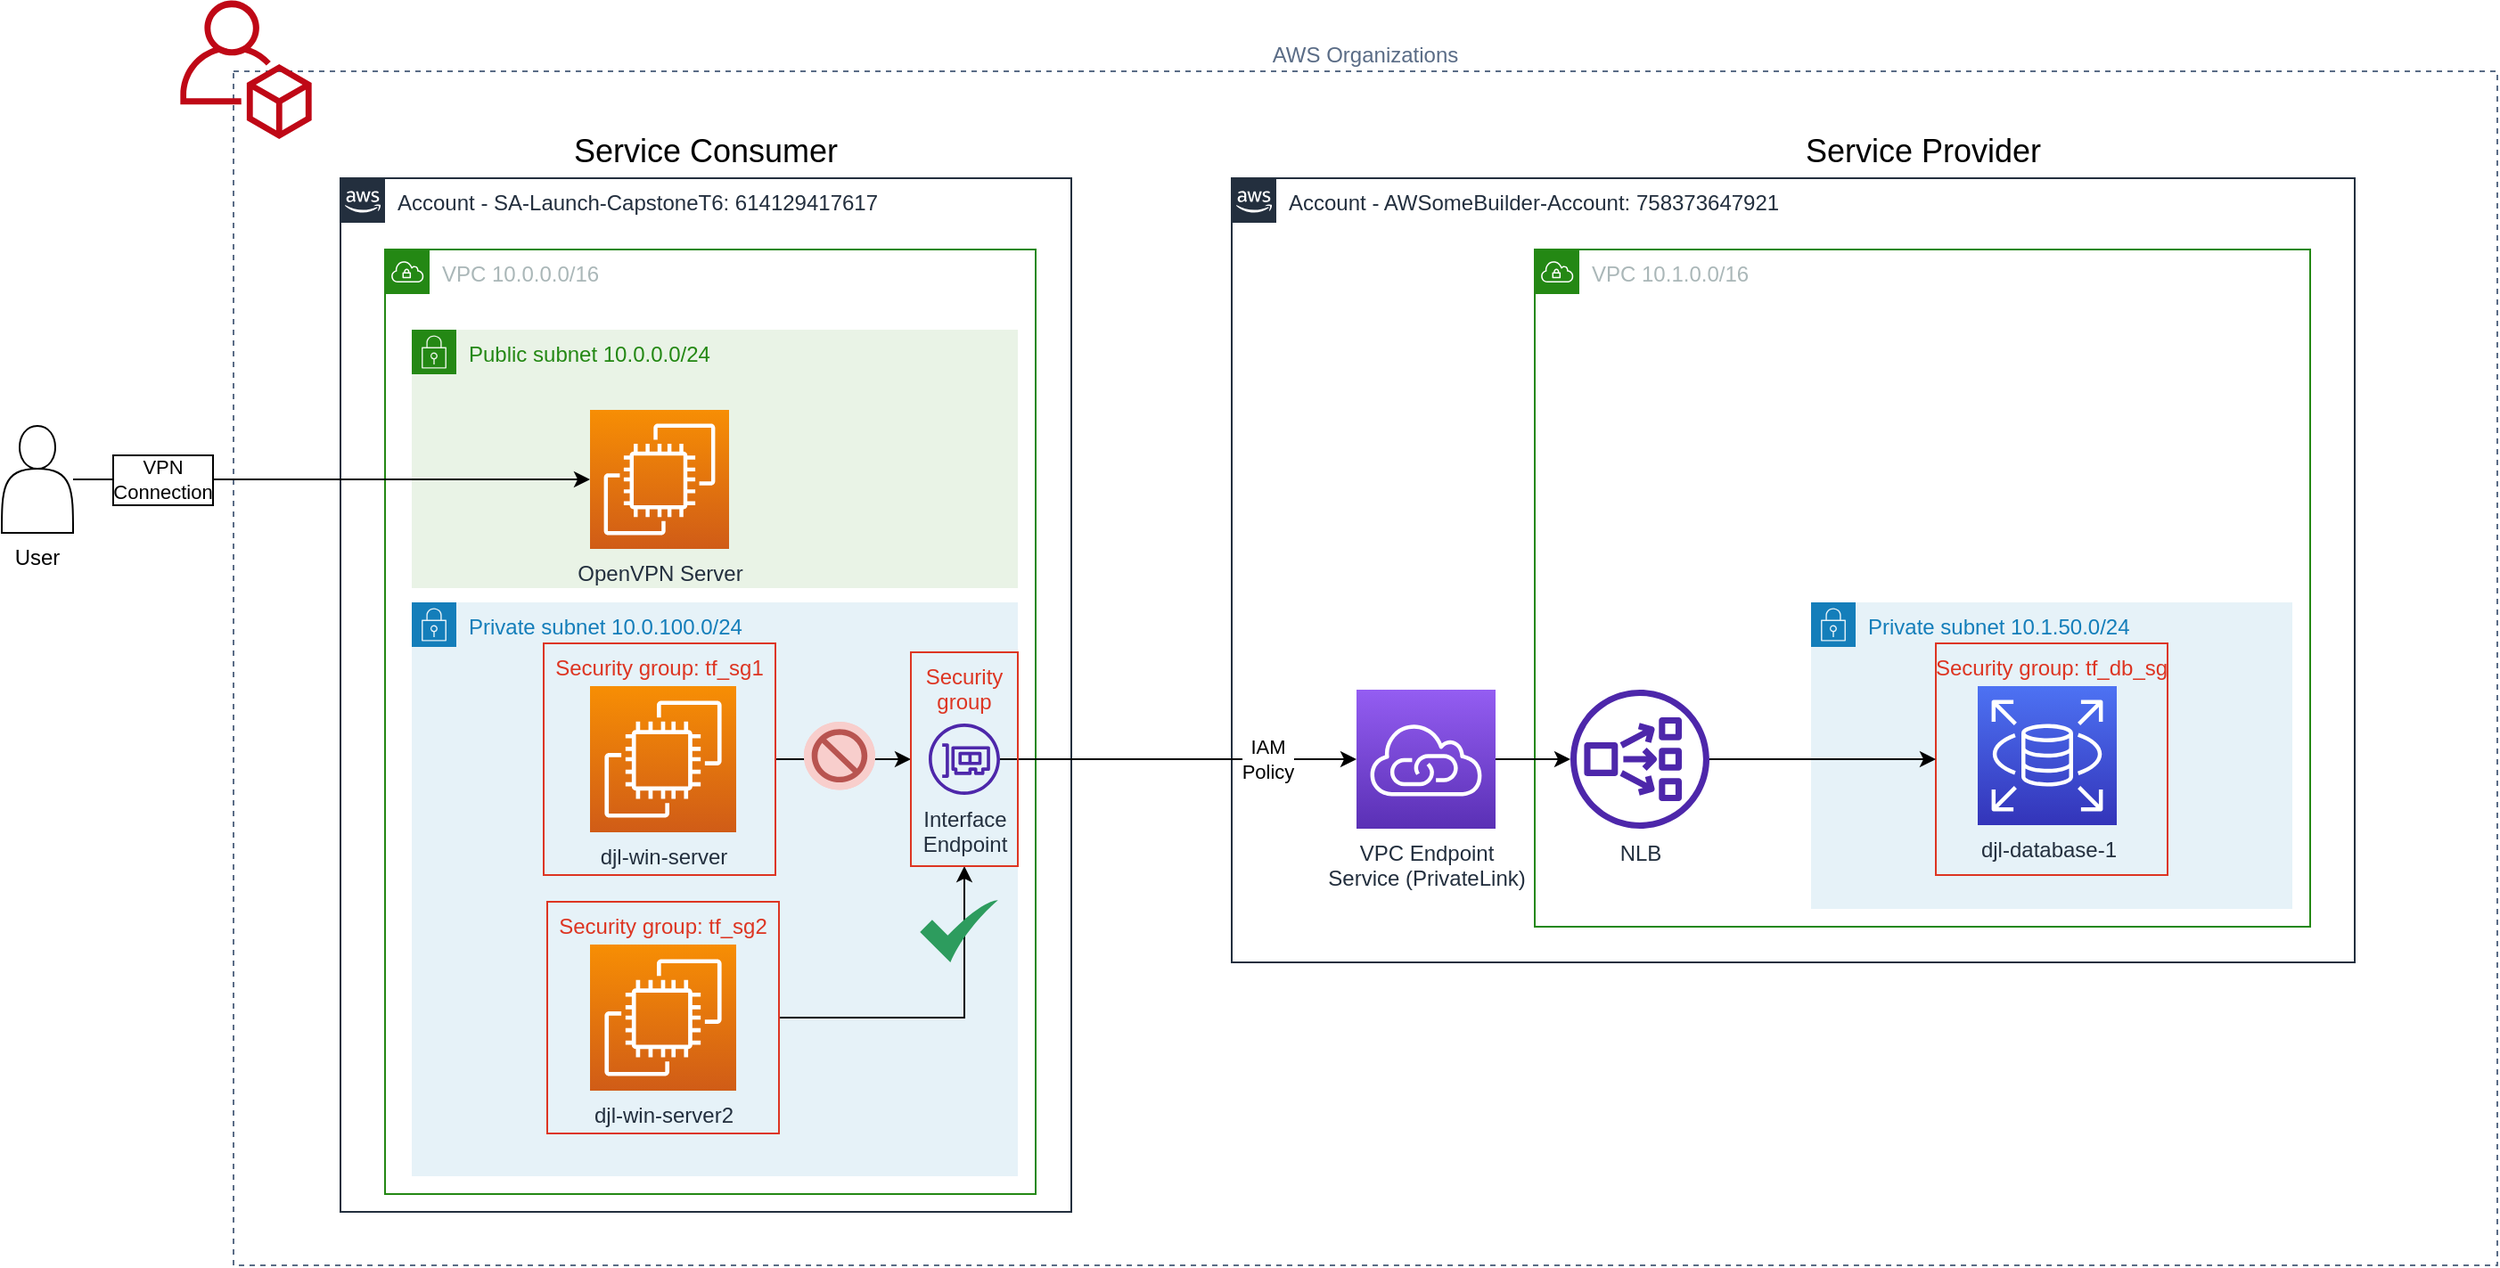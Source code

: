 <mxfile version="15.8.4" type="device" pages="2"><diagram id="eOrMRbGlAo9C-IYEixRQ" name="POC"><mxGraphModel dx="1590" dy="836" grid="1" gridSize="10" guides="1" tooltips="1" connect="1" arrows="1" fold="1" page="1" pageScale="1" pageWidth="1100" pageHeight="850" math="0" shadow="0"><root><mxCell id="0"/><mxCell id="1" parent="0"/><mxCell id="MeMI9YLeGXqRAoGyVgpi-1" value="AWS Organizations" style="fillColor=none;strokeColor=#5A6C86;dashed=1;verticalAlign=bottom;fontStyle=0;fontColor=#5A6C86;labelPosition=center;verticalLabelPosition=top;align=center;" vertex="1" parent="1"><mxGeometry x="220" y="90" width="1270" height="670" as="geometry"/></mxCell><mxCell id="MeMI9YLeGXqRAoGyVgpi-2" value="Account - AWSomeBuilder-Account: 758373647921" style="points=[[0,0],[0.25,0],[0.5,0],[0.75,0],[1,0],[1,0.25],[1,0.5],[1,0.75],[1,1],[0.75,1],[0.5,1],[0.25,1],[0,1],[0,0.75],[0,0.5],[0,0.25]];outlineConnect=0;gradientColor=none;html=1;whiteSpace=wrap;fontSize=12;fontStyle=0;shape=mxgraph.aws4.group;grIcon=mxgraph.aws4.group_aws_cloud_alt;strokeColor=#232F3E;fillColor=none;verticalAlign=top;align=left;spacingLeft=30;fontColor=#232F3E;dashed=0;" vertex="1" parent="1"><mxGeometry x="780" y="150" width="630" height="440" as="geometry"/></mxCell><mxCell id="MeMI9YLeGXqRAoGyVgpi-3" value="VPC 10.1.0.0/16" style="points=[[0,0],[0.25,0],[0.5,0],[0.75,0],[1,0],[1,0.25],[1,0.5],[1,0.75],[1,1],[0.75,1],[0.5,1],[0.25,1],[0,1],[0,0.75],[0,0.5],[0,0.25]];outlineConnect=0;gradientColor=none;html=1;whiteSpace=wrap;fontSize=12;fontStyle=0;shape=mxgraph.aws4.group;grIcon=mxgraph.aws4.group_vpc;strokeColor=#248814;fillColor=none;verticalAlign=top;align=left;spacingLeft=30;fontColor=#AAB7B8;dashed=0;" vertex="1" parent="1"><mxGeometry x="950" y="190" width="435" height="380" as="geometry"/></mxCell><mxCell id="MeMI9YLeGXqRAoGyVgpi-4" value="Private subnet 10.1.50.0/24" style="points=[[0,0],[0.25,0],[0.5,0],[0.75,0],[1,0],[1,0.25],[1,0.5],[1,0.75],[1,1],[0.75,1],[0.5,1],[0.25,1],[0,1],[0,0.75],[0,0.5],[0,0.25]];outlineConnect=0;gradientColor=none;html=1;whiteSpace=wrap;fontSize=12;fontStyle=0;shape=mxgraph.aws4.group;grIcon=mxgraph.aws4.group_security_group;grStroke=0;strokeColor=#147EBA;fillColor=#E6F2F8;verticalAlign=top;align=left;spacingLeft=30;fontColor=#147EBA;dashed=0;" vertex="1" parent="1"><mxGeometry x="1105" y="388" width="270" height="172" as="geometry"/></mxCell><mxCell id="MeMI9YLeGXqRAoGyVgpi-5" value="Security group: tf_db_sg" style="fillColor=none;strokeColor=#DD3522;verticalAlign=top;fontStyle=0;fontColor=#DD3522;" vertex="1" parent="1"><mxGeometry x="1175" y="411" width="130" height="130" as="geometry"/></mxCell><mxCell id="MeMI9YLeGXqRAoGyVgpi-6" value="Account - SA-Launch-CapstoneT6: 614129417617" style="points=[[0,0],[0.25,0],[0.5,0],[0.75,0],[1,0],[1,0.25],[1,0.5],[1,0.75],[1,1],[0.75,1],[0.5,1],[0.25,1],[0,1],[0,0.75],[0,0.5],[0,0.25]];outlineConnect=0;gradientColor=none;html=1;whiteSpace=wrap;fontSize=12;fontStyle=0;shape=mxgraph.aws4.group;grIcon=mxgraph.aws4.group_aws_cloud_alt;strokeColor=#232F3E;fillColor=none;verticalAlign=top;align=left;spacingLeft=30;fontColor=#232F3E;dashed=0;" vertex="1" parent="1"><mxGeometry x="280" y="150" width="410" height="580" as="geometry"/></mxCell><mxCell id="MeMI9YLeGXqRAoGyVgpi-7" value="VPC 10.0.0.0/16" style="points=[[0,0],[0.25,0],[0.5,0],[0.75,0],[1,0],[1,0.25],[1,0.5],[1,0.75],[1,1],[0.75,1],[0.5,1],[0.25,1],[0,1],[0,0.75],[0,0.5],[0,0.25]];outlineConnect=0;gradientColor=none;html=1;whiteSpace=wrap;fontSize=12;fontStyle=0;shape=mxgraph.aws4.group;grIcon=mxgraph.aws4.group_vpc;strokeColor=#248814;fillColor=none;verticalAlign=top;align=left;spacingLeft=30;fontColor=#AAB7B8;dashed=0;" vertex="1" parent="1"><mxGeometry x="305" y="190" width="365" height="530" as="geometry"/></mxCell><mxCell id="MeMI9YLeGXqRAoGyVgpi-8" value="Private subnet 10.0.100.0/24" style="points=[[0,0],[0.25,0],[0.5,0],[0.75,0],[1,0],[1,0.25],[1,0.5],[1,0.75],[1,1],[0.75,1],[0.5,1],[0.25,1],[0,1],[0,0.75],[0,0.5],[0,0.25]];outlineConnect=0;gradientColor=none;html=1;whiteSpace=wrap;fontSize=12;fontStyle=0;shape=mxgraph.aws4.group;grIcon=mxgraph.aws4.group_security_group;grStroke=0;strokeColor=#147EBA;fillColor=#E6F2F8;verticalAlign=top;align=left;spacingLeft=30;fontColor=#147EBA;dashed=0;" vertex="1" parent="1"><mxGeometry x="320" y="388" width="340" height="322" as="geometry"/></mxCell><mxCell id="MeMI9YLeGXqRAoGyVgpi-9" value="Public subnet 10.0.0.0/24" style="points=[[0,0],[0.25,0],[0.5,0],[0.75,0],[1,0],[1,0.25],[1,0.5],[1,0.75],[1,1],[0.75,1],[0.5,1],[0.25,1],[0,1],[0,0.75],[0,0.5],[0,0.25]];outlineConnect=0;gradientColor=none;html=1;whiteSpace=wrap;fontSize=12;fontStyle=0;shape=mxgraph.aws4.group;grIcon=mxgraph.aws4.group_security_group;grStroke=0;strokeColor=#248814;fillColor=#E9F3E6;verticalAlign=top;align=left;spacingLeft=30;fontColor=#248814;dashed=0;" vertex="1" parent="1"><mxGeometry x="320" y="235" width="340" height="145" as="geometry"/></mxCell><mxCell id="MeMI9YLeGXqRAoGyVgpi-10" style="edgeStyle=orthogonalEdgeStyle;rounded=0;orthogonalLoop=1;jettySize=auto;html=1;entryX=0;entryY=0.5;entryDx=0;entryDy=0;entryPerimeter=0;labelBorderColor=#333333;" edge="1" parent="1" source="MeMI9YLeGXqRAoGyVgpi-12" target="MeMI9YLeGXqRAoGyVgpi-14"><mxGeometry relative="1" as="geometry"/></mxCell><mxCell id="MeMI9YLeGXqRAoGyVgpi-11" value="VPN&lt;br&gt;Connection" style="edgeLabel;html=1;align=center;verticalAlign=middle;resizable=0;points=[];labelBorderColor=default;" vertex="1" connectable="0" parent="MeMI9YLeGXqRAoGyVgpi-10"><mxGeometry x="-0.269" relative="1" as="geometry"><mxPoint x="-56" as="offset"/></mxGeometry></mxCell><mxCell id="MeMI9YLeGXqRAoGyVgpi-12" value="User" style="shape=actor;whiteSpace=wrap;html=1;labelPosition=center;verticalLabelPosition=bottom;align=center;verticalAlign=top;" vertex="1" parent="1"><mxGeometry x="90" y="289" width="40" height="60" as="geometry"/></mxCell><mxCell id="MeMI9YLeGXqRAoGyVgpi-13" value="" style="sketch=0;outlineConnect=0;fontColor=#232F3E;gradientColor=none;fillColor=#BF0816;strokeColor=none;dashed=0;verticalLabelPosition=bottom;verticalAlign=top;align=center;html=1;fontSize=12;fontStyle=0;aspect=fixed;pointerEvents=1;shape=mxgraph.aws4.organizations_account;" vertex="1" parent="1"><mxGeometry x="190" y="50" width="74" height="78" as="geometry"/></mxCell><mxCell id="MeMI9YLeGXqRAoGyVgpi-14" value="OpenVPN Server" style="sketch=0;points=[[0,0,0],[0.25,0,0],[0.5,0,0],[0.75,0,0],[1,0,0],[0,1,0],[0.25,1,0],[0.5,1,0],[0.75,1,0],[1,1,0],[0,0.25,0],[0,0.5,0],[0,0.75,0],[1,0.25,0],[1,0.5,0],[1,0.75,0]];outlineConnect=0;fontColor=#232F3E;gradientColor=#F78E04;gradientDirection=north;fillColor=#D05C17;strokeColor=#ffffff;dashed=0;verticalLabelPosition=bottom;verticalAlign=top;align=center;html=1;fontSize=12;fontStyle=0;aspect=fixed;shape=mxgraph.aws4.resourceIcon;resIcon=mxgraph.aws4.ec2;" vertex="1" parent="1"><mxGeometry x="420" y="280" width="78" height="78" as="geometry"/></mxCell><mxCell id="MeMI9YLeGXqRAoGyVgpi-15" value="djl-win-server" style="sketch=0;points=[[0,0,0],[0.25,0,0],[0.5,0,0],[0.75,0,0],[1,0,0],[0,1,0],[0.25,1,0],[0.5,1,0],[0.75,1,0],[1,1,0],[0,0.25,0],[0,0.5,0],[0,0.75,0],[1,0.25,0],[1,0.5,0],[1,0.75,0]];outlineConnect=0;fontColor=#232F3E;gradientColor=#F78E04;gradientDirection=north;fillColor=#D05C17;strokeColor=#ffffff;dashed=0;verticalLabelPosition=bottom;verticalAlign=top;align=center;html=1;fontSize=12;fontStyle=0;aspect=fixed;shape=mxgraph.aws4.resourceIcon;resIcon=mxgraph.aws4.ec2;" vertex="1" parent="1"><mxGeometry x="420" y="435" width="82" height="82" as="geometry"/></mxCell><mxCell id="MeMI9YLeGXqRAoGyVgpi-16" value="djl-database-1" style="sketch=0;points=[[0,0,0],[0.25,0,0],[0.5,0,0],[0.75,0,0],[1,0,0],[0,1,0],[0.25,1,0],[0.5,1,0],[0.75,1,0],[1,1,0],[0,0.25,0],[0,0.5,0],[0,0.75,0],[1,0.25,0],[1,0.5,0],[1,0.75,0]];outlineConnect=0;fontColor=#232F3E;gradientColor=#4D72F3;gradientDirection=north;fillColor=#3334B9;strokeColor=#ffffff;dashed=0;verticalLabelPosition=bottom;verticalAlign=top;align=center;html=1;fontSize=12;fontStyle=0;aspect=fixed;shape=mxgraph.aws4.resourceIcon;resIcon=mxgraph.aws4.rds;" vertex="1" parent="1"><mxGeometry x="1198.5" y="435" width="78" height="78" as="geometry"/></mxCell><mxCell id="MeMI9YLeGXqRAoGyVgpi-17" style="edgeStyle=orthogonalEdgeStyle;rounded=0;orthogonalLoop=1;jettySize=auto;html=1;entryX=0;entryY=0.5;entryDx=0;entryDy=0;entryPerimeter=0;" edge="1" parent="1" source="MeMI9YLeGXqRAoGyVgpi-19" target="MeMI9YLeGXqRAoGyVgpi-21"><mxGeometry relative="1" as="geometry"/></mxCell><mxCell id="MeMI9YLeGXqRAoGyVgpi-18" value="IAM &lt;br&gt;Policy" style="edgeLabel;html=1;align=center;verticalAlign=middle;resizable=0;points=[];" vertex="1" connectable="0" parent="MeMI9YLeGXqRAoGyVgpi-17"><mxGeometry x="-0.043" relative="1" as="geometry"><mxPoint x="54" as="offset"/></mxGeometry></mxCell><mxCell id="MeMI9YLeGXqRAoGyVgpi-19" value="Interface &lt;br&gt;Endpoint" style="sketch=0;outlineConnect=0;fontColor=#232F3E;gradientColor=none;fillColor=#4D27AA;strokeColor=none;dashed=0;verticalLabelPosition=bottom;verticalAlign=top;align=center;html=1;fontSize=12;fontStyle=0;aspect=fixed;pointerEvents=1;shape=mxgraph.aws4.elastic_network_interface;" vertex="1" parent="1"><mxGeometry x="610" y="456" width="40" height="40" as="geometry"/></mxCell><mxCell id="MeMI9YLeGXqRAoGyVgpi-20" style="edgeStyle=orthogonalEdgeStyle;rounded=0;orthogonalLoop=1;jettySize=auto;html=1;" edge="1" parent="1" source="MeMI9YLeGXqRAoGyVgpi-21" target="MeMI9YLeGXqRAoGyVgpi-23"><mxGeometry relative="1" as="geometry"/></mxCell><mxCell id="MeMI9YLeGXqRAoGyVgpi-21" value="VPC Endpoint&lt;br&gt;Service (PrivateLink)" style="sketch=0;points=[[0,0,0],[0.25,0,0],[0.5,0,0],[0.75,0,0],[1,0,0],[0,1,0],[0.25,1,0],[0.5,1,0],[0.75,1,0],[1,1,0],[0,0.25,0],[0,0.5,0],[0,0.75,0],[1,0.25,0],[1,0.5,0],[1,0.75,0]];outlineConnect=0;fontColor=#232F3E;gradientColor=#945DF2;gradientDirection=north;fillColor=#5A30B5;strokeColor=#ffffff;dashed=0;verticalLabelPosition=bottom;verticalAlign=top;align=center;html=1;fontSize=12;fontStyle=0;aspect=fixed;shape=mxgraph.aws4.resourceIcon;resIcon=mxgraph.aws4.vpc_privatelink;" vertex="1" parent="1"><mxGeometry x="850" y="437" width="78" height="78" as="geometry"/></mxCell><mxCell id="MeMI9YLeGXqRAoGyVgpi-22" style="edgeStyle=orthogonalEdgeStyle;rounded=0;orthogonalLoop=1;jettySize=auto;html=1;entryX=0;entryY=0.5;entryDx=0;entryDy=0;" edge="1" parent="1" source="MeMI9YLeGXqRAoGyVgpi-23" target="MeMI9YLeGXqRAoGyVgpi-5"><mxGeometry relative="1" as="geometry"/></mxCell><mxCell id="MeMI9YLeGXqRAoGyVgpi-23" value="NLB" style="sketch=0;outlineConnect=0;fontColor=#232F3E;gradientColor=none;fillColor=#4D27AA;strokeColor=none;dashed=0;verticalLabelPosition=bottom;verticalAlign=top;align=center;html=1;fontSize=12;fontStyle=0;aspect=fixed;pointerEvents=1;shape=mxgraph.aws4.network_load_balancer;" vertex="1" parent="1"><mxGeometry x="970" y="437" width="78" height="78" as="geometry"/></mxCell><mxCell id="MeMI9YLeGXqRAoGyVgpi-24" value="djl-win-server2" style="sketch=0;points=[[0,0,0],[0.25,0,0],[0.5,0,0],[0.75,0,0],[1,0,0],[0,1,0],[0.25,1,0],[0.5,1,0],[0.75,1,0],[1,1,0],[0,0.25,0],[0,0.5,0],[0,0.75,0],[1,0.25,0],[1,0.5,0],[1,0.75,0]];outlineConnect=0;fontColor=#232F3E;gradientColor=#F78E04;gradientDirection=north;fillColor=#D05C17;strokeColor=#ffffff;dashed=0;verticalLabelPosition=bottom;verticalAlign=top;align=center;html=1;fontSize=12;fontStyle=0;aspect=fixed;shape=mxgraph.aws4.resourceIcon;resIcon=mxgraph.aws4.ec2;" vertex="1" parent="1"><mxGeometry x="420" y="580" width="82" height="82" as="geometry"/></mxCell><mxCell id="MeMI9YLeGXqRAoGyVgpi-25" style="edgeStyle=orthogonalEdgeStyle;rounded=0;orthogonalLoop=1;jettySize=auto;html=1;exitX=1;exitY=0.5;exitDx=0;exitDy=0;entryX=0;entryY=0.5;entryDx=0;entryDy=0;" edge="1" parent="1" source="MeMI9YLeGXqRAoGyVgpi-26" target="MeMI9YLeGXqRAoGyVgpi-30"><mxGeometry relative="1" as="geometry"/></mxCell><mxCell id="MeMI9YLeGXqRAoGyVgpi-26" value="Security group: tf_sg1" style="fillColor=none;strokeColor=#DD3522;verticalAlign=top;fontStyle=0;fontColor=#DD3522;" vertex="1" parent="1"><mxGeometry x="394" y="411" width="130" height="130" as="geometry"/></mxCell><mxCell id="MeMI9YLeGXqRAoGyVgpi-27" style="rounded=0;orthogonalLoop=1;jettySize=auto;html=1;exitX=1;exitY=0.5;exitDx=0;exitDy=0;entryX=0.5;entryY=1;entryDx=0;entryDy=0;edgeStyle=orthogonalEdgeStyle;" edge="1" parent="1" source="MeMI9YLeGXqRAoGyVgpi-28" target="MeMI9YLeGXqRAoGyVgpi-30"><mxGeometry relative="1" as="geometry"/></mxCell><mxCell id="MeMI9YLeGXqRAoGyVgpi-28" value="Security group: tf_sg2" style="fillColor=none;strokeColor=#DD3522;verticalAlign=top;fontStyle=0;fontColor=#DD3522;" vertex="1" parent="1"><mxGeometry x="396" y="556" width="130" height="130" as="geometry"/></mxCell><mxCell id="MeMI9YLeGXqRAoGyVgpi-29" value="" style="sketch=0;html=1;aspect=fixed;strokeColor=none;shadow=0;align=center;verticalAlign=top;fillColor=#2D9C5E;shape=mxgraph.gcp2.check" vertex="1" parent="1"><mxGeometry x="605.13" y="555" width="43.75" height="35" as="geometry"/></mxCell><mxCell id="MeMI9YLeGXqRAoGyVgpi-30" value="Security &#10;group" style="fillColor=none;strokeColor=#DD3522;verticalAlign=top;fontStyle=0;fontColor=#DD3522;" vertex="1" parent="1"><mxGeometry x="600" y="416" width="60" height="120" as="geometry"/></mxCell><mxCell id="MeMI9YLeGXqRAoGyVgpi-31" value="" style="fillColor=#f8cecc;verticalLabelPosition=bottom;sketch=0;html=1;strokeColor=#b85450;verticalAlign=top;align=center;points=[[0.145,0.145,0],[0.5,0,0],[0.855,0.145,0],[1,0.5,0],[0.855,0.855,0],[0.5,1,0],[0.145,0.855,0],[0,0.5,0]];pointerEvents=1;shape=mxgraph.cisco_safe.compositeIcon;bgIcon=ellipse;resIcon=mxgraph.cisco_safe.capability.block;labelBorderColor=default;" vertex="1" parent="1"><mxGeometry x="540" y="455" width="40" height="38.23" as="geometry"/></mxCell><mxCell id="05lKDZvQzJKJard16Fco-1" value="Service Consumer" style="text;html=1;strokeColor=none;fillColor=none;align=center;verticalAlign=middle;whiteSpace=wrap;rounded=0;dashed=1;labelBackgroundColor=none;fontSize=18;fontColor=#000000;" vertex="1" parent="1"><mxGeometry x="370" y="120" width="230" height="30" as="geometry"/></mxCell><mxCell id="05lKDZvQzJKJard16Fco-2" value="Service Provider" style="text;html=1;strokeColor=none;fillColor=none;align=center;verticalAlign=middle;whiteSpace=wrap;rounded=0;dashed=1;labelBackgroundColor=none;fontSize=18;fontColor=#000000;" vertex="1" parent="1"><mxGeometry x="1052.5" y="120" width="230" height="30" as="geometry"/></mxCell><mxCell id="CDdJIBRYYJLWokSEOXsh-4" style="edgeStyle=none;rounded=0;orthogonalLoop=1;jettySize=auto;html=1;exitX=0;exitY=0.5;exitDx=0;exitDy=0;fontSize=12;fontColor=#000000;startArrow=none;startFill=0;strokeWidth=1;" edge="1" parent="1" source="MeMI9YLeGXqRAoGyVgpi-2" target="MeMI9YLeGXqRAoGyVgpi-2"><mxGeometry relative="1" as="geometry"/></mxCell></root></mxGraphModel></diagram><diagram name="High Level" id="dfCizNdIT7AojoD08fhY"><mxGraphModel dx="2822" dy="1888" grid="1" gridSize="10" guides="1" tooltips="1" connect="1" arrows="1" fold="1" page="1" pageScale="1" pageWidth="1100" pageHeight="850" math="0" shadow="0"><root><mxCell id="qDbjyO5EbEi4DKW3GjpV-0"/><mxCell id="qDbjyO5EbEi4DKW3GjpV-1" parent="qDbjyO5EbEi4DKW3GjpV-0"/><mxCell id="HKJPb9X9VyHhhV1hHwpe-42" value="External Vendors" style="fillColor=none;strokeColor=#5A6C86;dashed=1;verticalAlign=bottom;fontStyle=0;fontColor=#5A6C86;labelPosition=center;verticalLabelPosition=top;align=center;strokeWidth=3;" vertex="1" parent="qDbjyO5EbEi4DKW3GjpV-1"><mxGeometry x="-190" y="90" width="300" height="800" as="geometry"/></mxCell><mxCell id="HKJPb9X9VyHhhV1hHwpe-43" value="SFDC Account" style="points=[[0,0],[0.25,0],[0.5,0],[0.75,0],[1,0],[1,0.25],[1,0.5],[1,0.75],[1,1],[0.75,1],[0.5,1],[0.25,1],[0,1],[0,0.75],[0,0.5],[0,0.25]];outlineConnect=0;gradientColor=none;html=1;whiteSpace=wrap;fontSize=12;fontStyle=0;shape=mxgraph.aws4.group;grIcon=mxgraph.aws4.group_aws_cloud_alt;strokeColor=#232F3E;fillColor=none;verticalAlign=top;align=left;spacingLeft=30;fontColor=#232F3E;dashed=0;" vertex="1" parent="qDbjyO5EbEi4DKW3GjpV-1"><mxGeometry x="-170" y="230" width="260" height="130" as="geometry"/></mxCell><mxCell id="qDbjyO5EbEi4DKW3GjpV-2" value="BlueCross Accounts" style="fillColor=none;strokeColor=#5A6C86;dashed=1;verticalAlign=bottom;fontStyle=0;fontColor=#5A6C86;labelPosition=center;verticalLabelPosition=top;align=center;strokeWidth=3;" vertex="1" parent="qDbjyO5EbEi4DKW3GjpV-1"><mxGeometry x="220" y="-80" width="1080" height="970" as="geometry"/></mxCell><mxCell id="qDbjyO5EbEi4DKW3GjpV-7" value="Account" style="points=[[0,0],[0.25,0],[0.5,0],[0.75,0],[1,0],[1,0.25],[1,0.5],[1,0.75],[1,1],[0.75,1],[0.5,1],[0.25,1],[0,1],[0,0.75],[0,0.5],[0,0.25]];outlineConnect=0;gradientColor=none;html=1;whiteSpace=wrap;fontSize=12;fontStyle=0;shape=mxgraph.aws4.group;grIcon=mxgraph.aws4.group_aws_cloud_alt;strokeColor=#232F3E;fillColor=none;verticalAlign=top;align=left;spacingLeft=30;fontColor=#232F3E;dashed=0;" vertex="1" parent="qDbjyO5EbEi4DKW3GjpV-1"><mxGeometry x="280" y="150" width="410" height="630" as="geometry"/></mxCell><mxCell id="qDbjyO5EbEi4DKW3GjpV-8" value="VPC" style="points=[[0,0],[0.25,0],[0.5,0],[0.75,0],[1,0],[1,0.25],[1,0.5],[1,0.75],[1,1],[0.75,1],[0.5,1],[0.25,1],[0,1],[0,0.75],[0,0.5],[0,0.25]];outlineConnect=0;gradientColor=none;html=1;whiteSpace=wrap;fontSize=12;fontStyle=0;shape=mxgraph.aws4.group;grIcon=mxgraph.aws4.group_vpc;strokeColor=#248814;fillColor=none;verticalAlign=top;align=left;spacingLeft=30;fontColor=#AAB7B8;dashed=0;" vertex="1" parent="qDbjyO5EbEi4DKW3GjpV-1"><mxGeometry x="305" y="190" width="365" height="570" as="geometry"/></mxCell><mxCell id="QCHMR1Ds_7g8IrJQOxsV-2" style="edgeStyle=none;rounded=0;orthogonalLoop=1;jettySize=auto;html=1;entryX=1.003;entryY=0.547;entryDx=0;entryDy=0;entryPerimeter=0;fontSize=12;fontColor=#000000;startArrow=none;startFill=0;strokeWidth=1;" edge="1" parent="qDbjyO5EbEi4DKW3GjpV-1" source="qDbjyO5EbEi4DKW3GjpV-31" target="QCHMR1Ds_7g8IrJQOxsV-0"><mxGeometry relative="1" as="geometry"/></mxCell><mxCell id="qDbjyO5EbEi4DKW3GjpV-31" value="Security &#10;group" style="fillColor=none;strokeColor=#DD3522;verticalAlign=top;fontStyle=0;fontColor=#DD3522;" vertex="1" parent="qDbjyO5EbEi4DKW3GjpV-1"><mxGeometry x="600" y="206" width="60" height="120" as="geometry"/></mxCell><mxCell id="qDbjyO5EbEi4DKW3GjpV-3" value="Account" style="points=[[0,0],[0.25,0],[0.5,0],[0.75,0],[1,0],[1,0.25],[1,0.5],[1,0.75],[1,1],[0.75,1],[0.5,1],[0.25,1],[0,1],[0,0.75],[0,0.5],[0,0.25]];outlineConnect=0;gradientColor=none;html=1;whiteSpace=wrap;fontSize=12;fontStyle=0;shape=mxgraph.aws4.group;grIcon=mxgraph.aws4.group_aws_cloud_alt;strokeColor=#232F3E;fillColor=none;verticalAlign=top;align=left;spacingLeft=30;fontColor=#232F3E;dashed=0;" vertex="1" parent="qDbjyO5EbEi4DKW3GjpV-1"><mxGeometry x="740" y="190" width="530" height="170" as="geometry"/></mxCell><mxCell id="qDbjyO5EbEi4DKW3GjpV-4" value="VPC" style="points=[[0,0],[0.25,0],[0.5,0],[0.75,0],[1,0],[1,0.25],[1,0.5],[1,0.75],[1,1],[0.75,1],[0.5,1],[0.25,1],[0,1],[0,0.75],[0,0.5],[0,0.25]];outlineConnect=0;gradientColor=none;html=1;whiteSpace=wrap;fontSize=12;fontStyle=0;shape=mxgraph.aws4.group;grIcon=mxgraph.aws4.group_vpc;strokeColor=#248814;fillColor=none;verticalAlign=top;align=left;spacingLeft=30;fontColor=#AAB7B8;dashed=0;" vertex="1" parent="qDbjyO5EbEi4DKW3GjpV-1"><mxGeometry x="1020" y="206" width="230" height="124" as="geometry"/></mxCell><mxCell id="qDbjyO5EbEi4DKW3GjpV-14" value="" style="sketch=0;outlineConnect=0;fontColor=#232F3E;gradientColor=none;fillColor=#BF0816;strokeColor=none;dashed=0;verticalLabelPosition=bottom;verticalAlign=top;align=center;html=1;fontSize=12;fontStyle=0;aspect=fixed;pointerEvents=1;shape=mxgraph.aws4.organizations_account;" vertex="1" parent="qDbjyO5EbEi4DKW3GjpV-1"><mxGeometry x="180" y="-130" width="74" height="78" as="geometry"/></mxCell><mxCell id="qDbjyO5EbEi4DKW3GjpV-17" value="RDS" style="sketch=0;points=[[0,0,0],[0.25,0,0],[0.5,0,0],[0.75,0,0],[1,0,0],[0,1,0],[0.25,1,0],[0.5,1,0],[0.75,1,0],[1,1,0],[0,0.25,0],[0,0.5,0],[0,0.75,0],[1,0.25,0],[1,0.5,0],[1,0.75,0]];outlineConnect=0;fontColor=#232F3E;gradientColor=#4D72F3;gradientDirection=north;fillColor=#3334B9;strokeColor=#ffffff;dashed=0;verticalLabelPosition=bottom;verticalAlign=top;align=center;html=1;fontSize=12;fontStyle=0;aspect=fixed;shape=mxgraph.aws4.resourceIcon;resIcon=mxgraph.aws4.rds;" vertex="1" parent="qDbjyO5EbEi4DKW3GjpV-1"><mxGeometry x="1150" y="225" width="78" height="78" as="geometry"/></mxCell><mxCell id="qDbjyO5EbEi4DKW3GjpV-18" style="edgeStyle=orthogonalEdgeStyle;rounded=0;orthogonalLoop=1;jettySize=auto;html=1;entryX=0;entryY=0.5;entryDx=0;entryDy=0;entryPerimeter=0;" edge="1" parent="qDbjyO5EbEi4DKW3GjpV-1" source="qDbjyO5EbEi4DKW3GjpV-20" target="qDbjyO5EbEi4DKW3GjpV-22"><mxGeometry relative="1" as="geometry"/></mxCell><mxCell id="qDbjyO5EbEi4DKW3GjpV-19" value="IAM Policy" style="edgeLabel;html=1;align=center;verticalAlign=middle;resizable=0;points=[];fontSize=12;" vertex="1" connectable="0" parent="qDbjyO5EbEi4DKW3GjpV-18"><mxGeometry x="-0.043" relative="1" as="geometry"><mxPoint x="65" as="offset"/></mxGeometry></mxCell><mxCell id="qDbjyO5EbEi4DKW3GjpV-20" value="Interface &lt;br&gt;Endpoint" style="sketch=0;outlineConnect=0;fontColor=#232F3E;gradientColor=none;fillColor=#4D27AA;strokeColor=none;dashed=0;verticalLabelPosition=bottom;verticalAlign=top;align=center;html=1;fontSize=12;fontStyle=0;aspect=fixed;pointerEvents=1;shape=mxgraph.aws4.elastic_network_interface;" vertex="1" parent="qDbjyO5EbEi4DKW3GjpV-1"><mxGeometry x="610" y="246" width="40" height="40" as="geometry"/></mxCell><mxCell id="qDbjyO5EbEi4DKW3GjpV-21" style="edgeStyle=orthogonalEdgeStyle;rounded=0;orthogonalLoop=1;jettySize=auto;html=1;" edge="1" parent="qDbjyO5EbEi4DKW3GjpV-1" source="qDbjyO5EbEi4DKW3GjpV-22" target="qDbjyO5EbEi4DKW3GjpV-24"><mxGeometry relative="1" as="geometry"/></mxCell><mxCell id="qDbjyO5EbEi4DKW3GjpV-22" value="VPC Endpoint&lt;br&gt;Service (PrivateLink)" style="sketch=0;points=[[0,0,0],[0.25,0,0],[0.5,0,0],[0.75,0,0],[1,0,0],[0,1,0],[0.25,1,0],[0.5,1,0],[0.75,1,0],[1,1,0],[0,0.25,0],[0,0.5,0],[0,0.75,0],[1,0.25,0],[1,0.5,0],[1,0.75,0]];outlineConnect=0;fontColor=#232F3E;gradientColor=#945DF2;gradientDirection=north;fillColor=#5A30B5;strokeColor=#ffffff;dashed=0;verticalLabelPosition=bottom;verticalAlign=top;align=center;html=1;fontSize=12;fontStyle=0;aspect=fixed;shape=mxgraph.aws4.resourceIcon;resIcon=mxgraph.aws4.vpc_privatelink;" vertex="1" parent="qDbjyO5EbEi4DKW3GjpV-1"><mxGeometry x="870" y="227" width="78" height="78" as="geometry"/></mxCell><mxCell id="qDbjyO5EbEi4DKW3GjpV-23" style="edgeStyle=orthogonalEdgeStyle;rounded=0;orthogonalLoop=1;jettySize=auto;html=1;" edge="1" parent="qDbjyO5EbEi4DKW3GjpV-1" source="qDbjyO5EbEi4DKW3GjpV-24"><mxGeometry relative="1" as="geometry"><mxPoint x="1150" y="266" as="targetPoint"/></mxGeometry></mxCell><mxCell id="qDbjyO5EbEi4DKW3GjpV-24" value="NLB" style="sketch=0;outlineConnect=0;fontColor=#232F3E;gradientColor=none;fillColor=#4D27AA;strokeColor=none;dashed=0;verticalLabelPosition=bottom;verticalAlign=top;align=center;html=1;fontSize=12;fontStyle=0;aspect=fixed;pointerEvents=1;shape=mxgraph.aws4.network_load_balancer;" vertex="1" parent="qDbjyO5EbEi4DKW3GjpV-1"><mxGeometry x="1040" y="227" width="78" height="78" as="geometry"/></mxCell><mxCell id="qDbjyO5EbEi4DKW3GjpV-33" value="Service Consumer&lt;br&gt;(Central Enterprise Account)" style="text;html=1;strokeColor=none;fillColor=none;align=center;verticalAlign=middle;whiteSpace=wrap;rounded=0;dashed=1;labelBackgroundColor=none;fontSize=18;fontColor=#000000;" vertex="1" parent="qDbjyO5EbEi4DKW3GjpV-1"><mxGeometry x="370" y="110" width="250" height="30" as="geometry"/></mxCell><mxCell id="HKJPb9X9VyHhhV1hHwpe-0" value="Account" style="points=[[0,0],[0.25,0],[0.5,0],[0.75,0],[1,0],[1,0.25],[1,0.5],[1,0.75],[1,1],[0.75,1],[0.5,1],[0.25,1],[0,1],[0,0.75],[0,0.5],[0,0.25]];outlineConnect=0;gradientColor=none;html=1;whiteSpace=wrap;fontSize=12;fontStyle=0;shape=mxgraph.aws4.group;grIcon=mxgraph.aws4.group_aws_cloud_alt;strokeColor=#232F3E;fillColor=none;verticalAlign=top;align=left;spacingLeft=30;fontColor=#232F3E;dashed=0;" vertex="1" parent="qDbjyO5EbEi4DKW3GjpV-1"><mxGeometry x="820" y="390" width="450" height="170" as="geometry"/></mxCell><mxCell id="HKJPb9X9VyHhhV1hHwpe-1" value="VPC" style="points=[[0,0],[0.25,0],[0.5,0],[0.75,0],[1,0],[1,0.25],[1,0.5],[1,0.75],[1,1],[0.75,1],[0.5,1],[0.25,1],[0,1],[0,0.75],[0,0.5],[0,0.25]];outlineConnect=0;gradientColor=none;html=1;whiteSpace=wrap;fontSize=12;fontStyle=0;shape=mxgraph.aws4.group;grIcon=mxgraph.aws4.group_vpc;strokeColor=#248814;fillColor=none;verticalAlign=top;align=left;spacingLeft=30;fontColor=#AAB7B8;dashed=0;" vertex="1" parent="qDbjyO5EbEi4DKW3GjpV-1"><mxGeometry x="1020" y="413" width="230" height="124" as="geometry"/></mxCell><mxCell id="HKJPb9X9VyHhhV1hHwpe-3" style="edgeStyle=orthogonalEdgeStyle;rounded=0;orthogonalLoop=1;jettySize=auto;html=1;entryX=0;entryY=0.5;entryDx=0;entryDy=0;entryPerimeter=0;" edge="1" parent="qDbjyO5EbEi4DKW3GjpV-1" source="HKJPb9X9VyHhhV1hHwpe-4" target="HKJPb9X9VyHhhV1hHwpe-7"><mxGeometry relative="1" as="geometry"><mxPoint x="970" y="469" as="targetPoint"/></mxGeometry></mxCell><mxCell id="HKJPb9X9VyHhhV1hHwpe-4" value="Amazon Redshift-managed &lt;br&gt;VPC Endpoints (PrivateLink)" style="sketch=0;points=[[0,0,0],[0.25,0,0],[0.5,0,0],[0.75,0,0],[1,0,0],[0,1,0],[0.25,1,0],[0.5,1,0],[0.75,1,0],[1,1,0],[0,0.25,0],[0,0.5,0],[0,0.75,0],[1,0.25,0],[1,0.5,0],[1,0.75,0]];outlineConnect=0;fontColor=#232F3E;gradientColor=#945DF2;gradientDirection=north;fillColor=#5A30B5;strokeColor=#ffffff;dashed=0;verticalLabelPosition=bottom;verticalAlign=top;align=center;html=1;fontSize=12;fontStyle=0;aspect=fixed;shape=mxgraph.aws4.resourceIcon;resIcon=mxgraph.aws4.vpc_privatelink;" vertex="1" parent="qDbjyO5EbEi4DKW3GjpV-1"><mxGeometry x="870" y="430" width="78" height="78" as="geometry"/></mxCell><mxCell id="HKJPb9X9VyHhhV1hHwpe-7" value="Redshift Cluster" style="sketch=0;points=[[0,0,0],[0.25,0,0],[0.5,0,0],[0.75,0,0],[1,0,0],[0,1,0],[0.25,1,0],[0.5,1,0],[0.75,1,0],[1,1,0],[0,0.25,0],[0,0.5,0],[0,0.75,0],[1,0.25,0],[1,0.5,0],[1,0.75,0]];outlineConnect=0;fontColor=#232F3E;gradientColor=#945DF2;gradientDirection=north;fillColor=#5A30B5;strokeColor=#ffffff;dashed=0;verticalLabelPosition=bottom;verticalAlign=top;align=center;html=1;fontSize=12;fontStyle=0;aspect=fixed;shape=mxgraph.aws4.resourceIcon;resIcon=mxgraph.aws4.redshift;labelBackgroundColor=none;" vertex="1" parent="qDbjyO5EbEi4DKW3GjpV-1"><mxGeometry x="1090" y="430" width="78" height="78" as="geometry"/></mxCell><mxCell id="HKJPb9X9VyHhhV1hHwpe-12" style="edgeStyle=none;rounded=0;orthogonalLoop=1;jettySize=auto;html=1;entryX=0;entryY=0.5;entryDx=0;entryDy=0;entryPerimeter=0;fontSize=24;fontColor=#000000;startArrow=none;startFill=0;strokeWidth=1;" edge="1" parent="qDbjyO5EbEi4DKW3GjpV-1" source="HKJPb9X9VyHhhV1hHwpe-10" target="HKJPb9X9VyHhhV1hHwpe-4"><mxGeometry relative="1" as="geometry"/></mxCell><mxCell id="HKJPb9X9VyHhhV1hHwpe-14" value="&lt;font style=&quot;font-size: 12px&quot;&gt;IAM Policy&lt;/font&gt;" style="edgeLabel;html=1;align=center;verticalAlign=middle;resizable=0;points=[];fontSize=12;fontColor=#000000;" vertex="1" connectable="0" parent="HKJPb9X9VyHhhV1hHwpe-12"><mxGeometry x="-0.009" y="1" relative="1" as="geometry"><mxPoint as="offset"/></mxGeometry></mxCell><mxCell id="HKJPb9X9VyHhhV1hHwpe-16" value="" style="group" vertex="1" connectable="0" parent="qDbjyO5EbEi4DKW3GjpV-1"><mxGeometry x="600" y="409" width="60" height="120" as="geometry"/></mxCell><mxCell id="HKJPb9X9VyHhhV1hHwpe-11" value="Security &#10;group" style="fillColor=none;strokeColor=#DD3522;verticalAlign=top;fontStyle=0;fontColor=#DD3522;" vertex="1" parent="HKJPb9X9VyHhhV1hHwpe-16"><mxGeometry width="60" height="120" as="geometry"/></mxCell><mxCell id="HKJPb9X9VyHhhV1hHwpe-10" value="Interface &lt;br&gt;Endpoint" style="sketch=0;outlineConnect=0;fontColor=#232F3E;gradientColor=none;fillColor=#4D27AA;strokeColor=none;dashed=0;verticalLabelPosition=bottom;verticalAlign=top;align=center;html=1;fontSize=12;fontStyle=0;aspect=fixed;pointerEvents=1;shape=mxgraph.aws4.elastic_network_interface;" vertex="1" parent="HKJPb9X9VyHhhV1hHwpe-16"><mxGeometry x="10" y="40" width="40" height="40" as="geometry"/></mxCell><mxCell id="QCHMR1Ds_7g8IrJQOxsV-14" style="edgeStyle=none;rounded=0;orthogonalLoop=1;jettySize=auto;html=1;exitX=0;exitY=0.5;exitDx=0;exitDy=0;entryX=1.018;entryY=0.656;entryDx=0;entryDy=0;entryPerimeter=0;fontSize=12;fontColor=#000000;startArrow=none;startFill=0;strokeWidth=1;" edge="1" parent="qDbjyO5EbEi4DKW3GjpV-1" source="HKJPb9X9VyHhhV1hHwpe-27" target="QCHMR1Ds_7g8IrJQOxsV-12"><mxGeometry relative="1" as="geometry"/></mxCell><mxCell id="HKJPb9X9VyHhhV1hHwpe-27" value="Security &#10;group" style="fillColor=none;strokeColor=#DD3522;verticalAlign=top;fontStyle=0;fontColor=#DD3522;" vertex="1" parent="qDbjyO5EbEi4DKW3GjpV-1"><mxGeometry x="600" y="606" width="60" height="120" as="geometry"/></mxCell><mxCell id="HKJPb9X9VyHhhV1hHwpe-28" value="Account" style="points=[[0,0],[0.25,0],[0.5,0],[0.75,0],[1,0],[1,0.25],[1,0.5],[1,0.75],[1,1],[0.75,1],[0.5,1],[0.25,1],[0,1],[0,0.75],[0,0.5],[0,0.25]];outlineConnect=0;gradientColor=none;html=1;whiteSpace=wrap;fontSize=12;fontStyle=0;shape=mxgraph.aws4.group;grIcon=mxgraph.aws4.group_aws_cloud_alt;strokeColor=#232F3E;fillColor=none;verticalAlign=top;align=left;spacingLeft=30;fontColor=#232F3E;dashed=0;" vertex="1" parent="qDbjyO5EbEi4DKW3GjpV-1"><mxGeometry x="820" y="590" width="450" height="270" as="geometry"/></mxCell><mxCell id="HKJPb9X9VyHhhV1hHwpe-29" value="VPC" style="points=[[0,0],[0.25,0],[0.5,0],[0.75,0],[1,0],[1,0.25],[1,0.5],[1,0.75],[1,1],[0.75,1],[0.5,1],[0.25,1],[0,1],[0,0.75],[0,0.5],[0,0.25]];outlineConnect=0;gradientColor=none;html=1;whiteSpace=wrap;fontSize=12;fontStyle=0;shape=mxgraph.aws4.group;grIcon=mxgraph.aws4.group_vpc;strokeColor=#248814;fillColor=none;verticalAlign=top;align=left;spacingLeft=30;fontColor=#AAB7B8;dashed=0;" vertex="1" parent="qDbjyO5EbEi4DKW3GjpV-1"><mxGeometry x="1020" y="606" width="230" height="224" as="geometry"/></mxCell><mxCell id="HKJPb9X9VyHhhV1hHwpe-31" style="edgeStyle=orthogonalEdgeStyle;rounded=0;orthogonalLoop=1;jettySize=auto;html=1;entryX=0;entryY=0.5;entryDx=0;entryDy=0;entryPerimeter=0;" edge="1" parent="qDbjyO5EbEi4DKW3GjpV-1" source="HKJPb9X9VyHhhV1hHwpe-33" target="HKJPb9X9VyHhhV1hHwpe-35"><mxGeometry relative="1" as="geometry"/></mxCell><mxCell id="HKJPb9X9VyHhhV1hHwpe-32" value="IAM Policy" style="edgeLabel;html=1;align=center;verticalAlign=middle;resizable=0;points=[];" vertex="1" connectable="0" parent="HKJPb9X9VyHhhV1hHwpe-31"><mxGeometry x="-0.043" relative="1" as="geometry"><mxPoint y="-1" as="offset"/></mxGeometry></mxCell><mxCell id="HKJPb9X9VyHhhV1hHwpe-33" value="Interface &lt;br&gt;Endpoint" style="sketch=0;outlineConnect=0;fontColor=#232F3E;gradientColor=none;fillColor=#4D27AA;strokeColor=none;dashed=0;verticalLabelPosition=bottom;verticalAlign=top;align=center;html=1;fontSize=12;fontStyle=0;aspect=fixed;pointerEvents=1;shape=mxgraph.aws4.elastic_network_interface;" vertex="1" parent="qDbjyO5EbEi4DKW3GjpV-1"><mxGeometry x="610" y="646" width="40" height="40" as="geometry"/></mxCell><mxCell id="HKJPb9X9VyHhhV1hHwpe-34" style="edgeStyle=orthogonalEdgeStyle;rounded=0;orthogonalLoop=1;jettySize=auto;html=1;" edge="1" parent="qDbjyO5EbEi4DKW3GjpV-1" source="HKJPb9X9VyHhhV1hHwpe-35" target="HKJPb9X9VyHhhV1hHwpe-37"><mxGeometry relative="1" as="geometry"/></mxCell><mxCell id="HKJPb9X9VyHhhV1hHwpe-35" value="VPC Endpoint&lt;br&gt;Service (PrivateLink)" style="sketch=0;points=[[0,0,0],[0.25,0,0],[0.5,0,0],[0.75,0,0],[1,0,0],[0,1,0],[0.25,1,0],[0.5,1,0],[0.75,1,0],[1,1,0],[0,0.25,0],[0,0.5,0],[0,0.75,0],[1,0.25,0],[1,0.5,0],[1,0.75,0]];outlineConnect=0;fontColor=#232F3E;gradientColor=#945DF2;gradientDirection=north;fillColor=#5A30B5;strokeColor=#ffffff;dashed=0;verticalLabelPosition=bottom;verticalAlign=top;align=center;html=1;fontSize=12;fontStyle=0;aspect=fixed;shape=mxgraph.aws4.resourceIcon;resIcon=mxgraph.aws4.vpc_privatelink;" vertex="1" parent="qDbjyO5EbEi4DKW3GjpV-1"><mxGeometry x="870" y="627" width="78" height="78" as="geometry"/></mxCell><mxCell id="HKJPb9X9VyHhhV1hHwpe-36" style="edgeStyle=orthogonalEdgeStyle;rounded=0;orthogonalLoop=1;jettySize=auto;html=1;" edge="1" parent="qDbjyO5EbEi4DKW3GjpV-1" source="HKJPb9X9VyHhhV1hHwpe-37"><mxGeometry relative="1" as="geometry"><mxPoint x="1150" y="666" as="targetPoint"/></mxGeometry></mxCell><mxCell id="HKJPb9X9VyHhhV1hHwpe-40" style="edgeStyle=none;rounded=0;orthogonalLoop=1;jettySize=auto;html=1;entryX=0;entryY=0.5;entryDx=0;entryDy=0;entryPerimeter=0;fontSize=12;fontColor=#000000;startArrow=none;startFill=0;strokeWidth=1;" edge="1" parent="qDbjyO5EbEi4DKW3GjpV-1" source="HKJPb9X9VyHhhV1hHwpe-37" target="HKJPb9X9VyHhhV1hHwpe-39"><mxGeometry relative="1" as="geometry"/></mxCell><mxCell id="HKJPb9X9VyHhhV1hHwpe-37" value="NLB" style="sketch=0;outlineConnect=0;fontColor=#232F3E;gradientColor=none;fillColor=#4D27AA;strokeColor=none;dashed=0;verticalLabelPosition=bottom;verticalAlign=top;align=center;html=1;fontSize=12;fontStyle=0;aspect=fixed;pointerEvents=1;shape=mxgraph.aws4.network_load_balancer;" vertex="1" parent="qDbjyO5EbEi4DKW3GjpV-1"><mxGeometry x="1040" y="627" width="78" height="78" as="geometry"/></mxCell><mxCell id="HKJPb9X9VyHhhV1hHwpe-38" value="EC2" style="sketch=0;points=[[0,0,0],[0.25,0,0],[0.5,0,0],[0.75,0,0],[1,0,0],[0,1,0],[0.25,1,0],[0.5,1,0],[0.75,1,0],[1,1,0],[0,0.25,0],[0,0.5,0],[0,0.75,0],[1,0.25,0],[1,0.5,0],[1,0.75,0]];outlineConnect=0;fontColor=#232F3E;gradientColor=#F78E04;gradientDirection=north;fillColor=#D05C17;strokeColor=#ffffff;dashed=0;verticalLabelPosition=bottom;verticalAlign=top;align=center;html=1;fontSize=12;fontStyle=0;aspect=fixed;shape=mxgraph.aws4.resourceIcon;resIcon=mxgraph.aws4.ec2;labelBackgroundColor=none;" vertex="1" parent="qDbjyO5EbEi4DKW3GjpV-1"><mxGeometry x="1150" y="627" width="78" height="78" as="geometry"/></mxCell><mxCell id="HKJPb9X9VyHhhV1hHwpe-39" value="EC2" style="sketch=0;points=[[0,0,0],[0.25,0,0],[0.5,0,0],[0.75,0,0],[1,0,0],[0,1,0],[0.25,1,0],[0.5,1,0],[0.75,1,0],[1,1,0],[0,0.25,0],[0,0.5,0],[0,0.75,0],[1,0.25,0],[1,0.5,0],[1,0.75,0]];outlineConnect=0;fontColor=#232F3E;gradientColor=#F78E04;gradientDirection=north;fillColor=#D05C17;strokeColor=#ffffff;dashed=0;verticalLabelPosition=bottom;verticalAlign=top;align=center;html=1;fontSize=12;fontStyle=0;aspect=fixed;shape=mxgraph.aws4.resourceIcon;resIcon=mxgraph.aws4.ec2;labelBackgroundColor=none;" vertex="1" parent="qDbjyO5EbEi4DKW3GjpV-1"><mxGeometry x="1150" y="730" width="78" height="78" as="geometry"/></mxCell><mxCell id="HKJPb9X9VyHhhV1hHwpe-41" value="SFDC" style="ellipse;shape=cloud;whiteSpace=wrap;html=1;labelBackgroundColor=none;fontSize=12;strokeColor=#6c8ebf;fillColor=#dae8fc;align=center;" vertex="1" parent="qDbjyO5EbEi4DKW3GjpV-1"><mxGeometry x="-100" y="255" width="120" height="80" as="geometry"/></mxCell><mxCell id="HKJPb9X9VyHhhV1hHwpe-44" value="Security &#10;group" style="fillColor=none;strokeColor=#DD3522;verticalAlign=top;fontStyle=0;fontColor=#DD3522;" vertex="1" parent="qDbjyO5EbEi4DKW3GjpV-1"><mxGeometry x="320" y="235" width="60" height="120" as="geometry"/></mxCell><mxCell id="HKJPb9X9VyHhhV1hHwpe-46" style="edgeStyle=none;rounded=0;orthogonalLoop=1;jettySize=auto;html=1;entryX=0.875;entryY=0.5;entryDx=0;entryDy=0;entryPerimeter=0;fontSize=12;fontColor=#000000;startArrow=none;startFill=0;strokeWidth=1;" edge="1" parent="qDbjyO5EbEi4DKW3GjpV-1" source="HKJPb9X9VyHhhV1hHwpe-45" target="HKJPb9X9VyHhhV1hHwpe-41"><mxGeometry relative="1" as="geometry"/></mxCell><mxCell id="HKJPb9X9VyHhhV1hHwpe-47" value="Connection via&amp;nbsp;&lt;br&gt;&quot;Private Connect&quot;" style="edgeLabel;html=1;align=center;verticalAlign=middle;resizable=0;points=[];fontSize=12;fontColor=#000000;" vertex="1" connectable="0" parent="HKJPb9X9VyHhhV1hHwpe-46"><mxGeometry x="-0.23" y="1" relative="1" as="geometry"><mxPoint as="offset"/></mxGeometry></mxCell><mxCell id="HKJPb9X9VyHhhV1hHwpe-45" value="Interface &lt;br&gt;Endpoint" style="sketch=0;outlineConnect=0;fontColor=#232F3E;gradientColor=none;fillColor=#4D27AA;strokeColor=none;dashed=0;verticalLabelPosition=bottom;verticalAlign=top;align=center;html=1;fontSize=12;fontStyle=0;aspect=fixed;pointerEvents=1;shape=mxgraph.aws4.elastic_network_interface;" vertex="1" parent="qDbjyO5EbEi4DKW3GjpV-1"><mxGeometry x="330" y="275" width="40" height="40" as="geometry"/></mxCell><mxCell id="T2Tf6a89Y0FdJqy24hiZ-0" value="Service Provider" style="text;html=1;strokeColor=none;fillColor=none;align=center;verticalAlign=middle;whiteSpace=wrap;rounded=0;dashed=1;labelBackgroundColor=none;fontSize=18;fontColor=#000000;" vertex="1" parent="qDbjyO5EbEi4DKW3GjpV-1"><mxGeometry x="938" y="160" width="230" height="30" as="geometry"/></mxCell><mxCell id="QCHMR1Ds_7g8IrJQOxsV-1" style="edgeStyle=none;rounded=0;orthogonalLoop=1;jettySize=auto;html=1;exitX=1;exitY=0.25;exitDx=0;exitDy=0;entryX=0;entryY=0.423;entryDx=0;entryDy=0;entryPerimeter=0;fontSize=12;fontColor=#000000;startArrow=none;startFill=0;strokeWidth=1;" edge="1" parent="qDbjyO5EbEi4DKW3GjpV-1" source="QCHMR1Ds_7g8IrJQOxsV-0" target="qDbjyO5EbEi4DKW3GjpV-31"><mxGeometry relative="1" as="geometry"/></mxCell><mxCell id="QCHMR1Ds_7g8IrJQOxsV-3" value="Auth" style="edgeLabel;html=1;align=center;verticalAlign=middle;resizable=0;points=[];fontSize=12;fontColor=#000000;" vertex="1" connectable="0" parent="QCHMR1Ds_7g8IrJQOxsV-1"><mxGeometry x="-0.042" y="-1" relative="1" as="geometry"><mxPoint as="offset"/></mxGeometry></mxCell><mxCell id="QCHMR1Ds_7g8IrJQOxsV-9" style="rounded=0;orthogonalLoop=1;jettySize=auto;html=1;exitX=0.75;exitY=1;exitDx=0;exitDy=0;entryX=0;entryY=0.25;entryDx=0;entryDy=0;fontSize=12;fontColor=#000000;startArrow=none;startFill=0;strokeWidth=1;" edge="1" parent="qDbjyO5EbEi4DKW3GjpV-1" source="QCHMR1Ds_7g8IrJQOxsV-0" target="HKJPb9X9VyHhhV1hHwpe-11"><mxGeometry relative="1" as="geometry"/></mxCell><mxCell id="QCHMR1Ds_7g8IrJQOxsV-11" value="Auth" style="edgeLabel;html=1;align=center;verticalAlign=middle;resizable=0;points=[];fontSize=12;fontColor=#000000;" vertex="1" connectable="0" parent="QCHMR1Ds_7g8IrJQOxsV-9"><mxGeometry x="-0.163" y="4" relative="1" as="geometry"><mxPoint x="-1" as="offset"/></mxGeometry></mxCell><mxCell id="QCHMR1Ds_7g8IrJQOxsV-0" value="App 1" style="rounded=1;whiteSpace=wrap;html=1;labelBackgroundColor=none;fontSize=12;fontColor=#000000;strokeColor=#000000;strokeWidth=3;fillColor=none;align=center;" vertex="1" parent="qDbjyO5EbEi4DKW3GjpV-1"><mxGeometry x="410" y="246" width="120" height="60" as="geometry"/></mxCell><mxCell id="QCHMR1Ds_7g8IrJQOxsV-4" value="Marketing Account" style="points=[[0,0],[0.25,0],[0.5,0],[0.75,0],[1,0],[1,0.25],[1,0.5],[1,0.75],[1,1],[0.75,1],[0.5,1],[0.25,1],[0,1],[0,0.75],[0,0.5],[0,0.25]];outlineConnect=0;gradientColor=none;html=1;whiteSpace=wrap;fontSize=12;fontStyle=0;shape=mxgraph.aws4.group;grIcon=mxgraph.aws4.group_aws_cloud_alt;strokeColor=#232F3E;fillColor=none;verticalAlign=top;align=left;spacingLeft=30;fontColor=#232F3E;dashed=0;" vertex="1" parent="qDbjyO5EbEi4DKW3GjpV-1"><mxGeometry x="710" y="-30" width="450" height="170" as="geometry"/></mxCell><mxCell id="QCHMR1Ds_7g8IrJQOxsV-5" value="Interface &lt;br&gt;Endpoint" style="sketch=0;outlineConnect=0;fontColor=#232F3E;gradientColor=none;fillColor=#4D27AA;strokeColor=none;dashed=0;verticalLabelPosition=bottom;verticalAlign=top;align=center;html=1;fontSize=12;fontStyle=0;aspect=fixed;pointerEvents=1;shape=mxgraph.aws4.elastic_network_interface;" vertex="1" parent="qDbjyO5EbEi4DKW3GjpV-1"><mxGeometry x="740" y="40" width="40" height="40" as="geometry"/></mxCell><mxCell id="QCHMR1Ds_7g8IrJQOxsV-7" style="edgeStyle=orthogonalEdgeStyle;rounded=0;orthogonalLoop=1;jettySize=auto;html=1;entryX=0;entryY=0.25;entryDx=0;entryDy=0;entryPerimeter=0;fontSize=12;fontColor=#000000;startArrow=none;startFill=0;strokeWidth=1;" edge="1" parent="qDbjyO5EbEi4DKW3GjpV-1" source="QCHMR1Ds_7g8IrJQOxsV-6" target="qDbjyO5EbEi4DKW3GjpV-22"><mxGeometry relative="1" as="geometry"><Array as="points"><mxPoint x="760" y="247"/></Array></mxGeometry></mxCell><mxCell id="QCHMR1Ds_7g8IrJQOxsV-8" value="IAM Policy" style="edgeLabel;html=1;align=center;verticalAlign=middle;resizable=0;points=[];fontSize=12;fontColor=#000000;" vertex="1" connectable="0" parent="QCHMR1Ds_7g8IrJQOxsV-7"><mxGeometry x="-0.046" y="2" relative="1" as="geometry"><mxPoint x="58" y="14" as="offset"/></mxGeometry></mxCell><mxCell id="QCHMR1Ds_7g8IrJQOxsV-18" style="edgeStyle=none;rounded=0;orthogonalLoop=1;jettySize=auto;html=1;exitX=1;exitY=0.5;exitDx=0;exitDy=0;entryX=0;entryY=0.5;entryDx=0;entryDy=0;entryPerimeter=0;fontSize=12;fontColor=#000000;startArrow=none;startFill=0;strokeWidth=1;" edge="1" parent="qDbjyO5EbEi4DKW3GjpV-1" source="QCHMR1Ds_7g8IrJQOxsV-6" target="QCHMR1Ds_7g8IrJQOxsV-16"><mxGeometry relative="1" as="geometry"/></mxCell><mxCell id="QCHMR1Ds_7g8IrJQOxsV-6" value="Security &#10;group" style="fillColor=none;strokeColor=#DD3522;verticalAlign=top;fontStyle=0;fontColor=#DD3522;" vertex="1" parent="qDbjyO5EbEi4DKW3GjpV-1"><mxGeometry x="730" width="60" height="120" as="geometry"/></mxCell><mxCell id="QCHMR1Ds_7g8IrJQOxsV-10" style="edgeStyle=none;rounded=0;orthogonalLoop=1;jettySize=auto;html=1;exitX=0;exitY=0.5;exitDx=0;exitDy=0;entryX=0.5;entryY=1;entryDx=0;entryDy=0;fontSize=12;fontColor=#000000;startArrow=none;startFill=0;strokeWidth=1;" edge="1" parent="qDbjyO5EbEi4DKW3GjpV-1" source="HKJPb9X9VyHhhV1hHwpe-11" target="QCHMR1Ds_7g8IrJQOxsV-0"><mxGeometry relative="1" as="geometry"/></mxCell><mxCell id="QCHMR1Ds_7g8IrJQOxsV-13" style="edgeStyle=none;rounded=0;orthogonalLoop=1;jettySize=auto;html=1;exitX=1;exitY=0.25;exitDx=0;exitDy=0;entryX=-0.033;entryY=0.328;entryDx=0;entryDy=0;entryPerimeter=0;fontSize=12;fontColor=#000000;startArrow=none;startFill=0;strokeWidth=1;" edge="1" parent="qDbjyO5EbEi4DKW3GjpV-1" source="QCHMR1Ds_7g8IrJQOxsV-12" target="HKJPb9X9VyHhhV1hHwpe-27"><mxGeometry relative="1" as="geometry"/></mxCell><mxCell id="QCHMR1Ds_7g8IrJQOxsV-15" value="Auth" style="edgeLabel;html=1;align=center;verticalAlign=middle;resizable=0;points=[];fontSize=12;fontColor=#000000;" vertex="1" connectable="0" parent="QCHMR1Ds_7g8IrJQOxsV-13"><mxGeometry x="-0.312" y="-3" relative="1" as="geometry"><mxPoint y="1" as="offset"/></mxGeometry></mxCell><mxCell id="QCHMR1Ds_7g8IrJQOxsV-12" value="App 2" style="rounded=1;whiteSpace=wrap;html=1;labelBackgroundColor=none;fontSize=12;fontColor=#000000;strokeColor=#000000;strokeWidth=3;fillColor=none;align=center;" vertex="1" parent="qDbjyO5EbEi4DKW3GjpV-1"><mxGeometry x="410" y="636" width="120" height="60" as="geometry"/></mxCell><mxCell id="QCHMR1Ds_7g8IrJQOxsV-17" style="edgeStyle=none;rounded=0;orthogonalLoop=1;jettySize=auto;html=1;exitX=0;exitY=0.25;exitDx=0;exitDy=0;exitPerimeter=0;entryX=1;entryY=0.336;entryDx=0;entryDy=0;entryPerimeter=0;fontSize=12;fontColor=#000000;startArrow=none;startFill=0;strokeWidth=1;" edge="1" parent="qDbjyO5EbEi4DKW3GjpV-1" source="QCHMR1Ds_7g8IrJQOxsV-16" target="QCHMR1Ds_7g8IrJQOxsV-6"><mxGeometry relative="1" as="geometry"/></mxCell><mxCell id="QCHMR1Ds_7g8IrJQOxsV-16" value="QuickSight" style="sketch=0;points=[[0,0,0],[0.25,0,0],[0.5,0,0],[0.75,0,0],[1,0,0],[0,1,0],[0.25,1,0],[0.5,1,0],[0.75,1,0],[1,1,0],[0,0.25,0],[0,0.5,0],[0,0.75,0],[1,0.25,0],[1,0.5,0],[1,0.75,0]];outlineConnect=0;fontColor=#232F3E;gradientColor=#945DF2;gradientDirection=north;fillColor=#5A30B5;strokeColor=#ffffff;dashed=0;verticalLabelPosition=bottom;verticalAlign=top;align=center;html=1;fontSize=12;fontStyle=0;aspect=fixed;shape=mxgraph.aws4.resourceIcon;resIcon=mxgraph.aws4.quicksight;labelBackgroundColor=none;" vertex="1" parent="qDbjyO5EbEi4DKW3GjpV-1"><mxGeometry x="870" y="21" width="78" height="78" as="geometry"/></mxCell></root></mxGraphModel></diagram></mxfile>